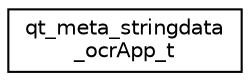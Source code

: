 digraph "Graphical Class Hierarchy"
{
 // LATEX_PDF_SIZE
  edge [fontname="Helvetica",fontsize="10",labelfontname="Helvetica",labelfontsize="10"];
  node [fontname="Helvetica",fontsize="10",shape=record];
  rankdir="LR";
  Node0 [label="qt_meta_stringdata\l_ocrApp_t",height=0.2,width=0.4,color="black", fillcolor="white", style="filled",URL="$structqt__meta__stringdata__ocr_app__t.html",tooltip=" "];
}
